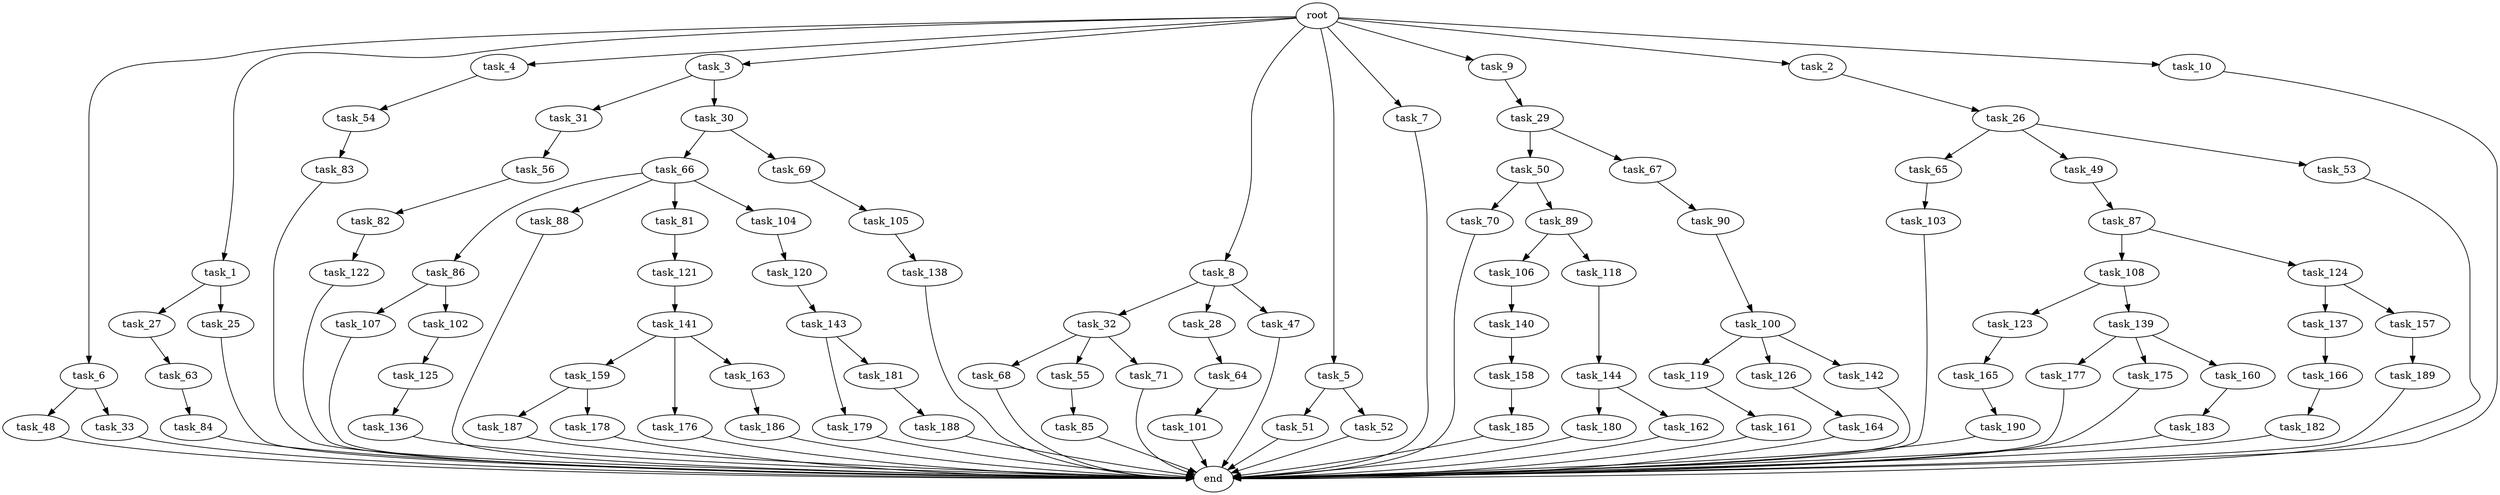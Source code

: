 digraph G {
  task_6 [size="1.024000"];
  task_136 [size="137438953.472000"];
  task_187 [size="309237645.312000"];
  task_123 [size="309237645.312000"];
  task_66 [size="858993459.200000"];
  task_1 [size="1.024000"];
  task_82 [size="34359738.368000"];
  task_159 [size="309237645.312000"];
  task_68 [size="214748364.800000"];
  task_119 [size="137438953.472000"];
  task_190 [size="549755813.888000"];
  task_65 [size="77309411.328000"];
  task_83 [size="309237645.312000"];
  root [size="0.000000"];
  task_63 [size="77309411.328000"];
  task_176 [size="309237645.312000"];
  task_179 [size="549755813.888000"];
  task_144 [size="695784701.952000"];
  task_84 [size="420906795.008000"];
  task_4 [size="1.024000"];
  task_3 [size="1.024000"];
  task_86 [size="420906795.008000"];
  task_189 [size="420906795.008000"];
  task_85 [size="420906795.008000"];
  task_101 [size="34359738.368000"];
  task_178 [size="309237645.312000"];
  task_182 [size="309237645.312000"];
  task_8 [size="1.024000"];
  task_120 [size="695784701.952000"];
  task_27 [size="420906795.008000"];
  task_177 [size="549755813.888000"];
  task_5 [size="1.024000"];
  task_166 [size="214748364.800000"];
  task_107 [size="695784701.952000"];
  task_49 [size="77309411.328000"];
  task_161 [size="77309411.328000"];
  task_54 [size="34359738.368000"];
  task_32 [size="420906795.008000"];
  task_88 [size="420906795.008000"];
  task_55 [size="214748364.800000"];
  task_100 [size="549755813.888000"];
  task_7 [size="1.024000"];
  task_188 [size="549755813.888000"];
  task_53 [size="77309411.328000"];
  task_181 [size="549755813.888000"];
  task_126 [size="137438953.472000"];
  task_51 [size="420906795.008000"];
  task_31 [size="858993459.200000"];
  task_186 [size="858993459.200000"];
  task_28 [size="420906795.008000"];
  task_142 [size="137438953.472000"];
  task_9 [size="1.024000"];
  task_137 [size="309237645.312000"];
  task_180 [size="695784701.952000"];
  task_121 [size="858993459.200000"];
  task_175 [size="549755813.888000"];
  task_141 [size="309237645.312000"];
  task_90 [size="420906795.008000"];
  task_162 [size="695784701.952000"];
  task_26 [size="214748364.800000"];
  task_143 [size="309237645.312000"];
  task_2 [size="1.024000"];
  task_106 [size="214748364.800000"];
  task_105 [size="214748364.800000"];
  task_118 [size="214748364.800000"];
  task_81 [size="420906795.008000"];
  task_52 [size="420906795.008000"];
  task_87 [size="137438953.472000"];
  task_50 [size="214748364.800000"];
  task_122 [size="420906795.008000"];
  task_104 [size="420906795.008000"];
  task_158 [size="137438953.472000"];
  task_160 [size="549755813.888000"];
  task_103 [size="858993459.200000"];
  task_70 [size="309237645.312000"];
  task_165 [size="34359738.368000"];
  task_30 [size="858993459.200000"];
  task_67 [size="214748364.800000"];
  task_48 [size="695784701.952000"];
  task_10 [size="1.024000"];
  task_164 [size="695784701.952000"];
  task_185 [size="77309411.328000"];
  task_64 [size="77309411.328000"];
  task_163 [size="309237645.312000"];
  task_29 [size="695784701.952000"];
  task_56 [size="309237645.312000"];
  task_102 [size="695784701.952000"];
  task_183 [size="137438953.472000"];
  task_25 [size="420906795.008000"];
  task_139 [size="309237645.312000"];
  task_33 [size="695784701.952000"];
  task_47 [size="420906795.008000"];
  task_69 [size="858993459.200000"];
  task_140 [size="420906795.008000"];
  task_108 [size="34359738.368000"];
  end [size="0.000000"];
  task_71 [size="214748364.800000"];
  task_89 [size="309237645.312000"];
  task_124 [size="34359738.368000"];
  task_125 [size="858993459.200000"];
  task_138 [size="420906795.008000"];
  task_157 [size="309237645.312000"];

  task_6 -> task_48 [size="679477248.000000"];
  task_6 -> task_33 [size="679477248.000000"];
  task_136 -> end [size="1.000000"];
  task_187 -> end [size="1.000000"];
  task_123 -> task_165 [size="33554432.000000"];
  task_66 -> task_86 [size="411041792.000000"];
  task_66 -> task_81 [size="411041792.000000"];
  task_66 -> task_104 [size="411041792.000000"];
  task_66 -> task_88 [size="411041792.000000"];
  task_1 -> task_27 [size="411041792.000000"];
  task_1 -> task_25 [size="411041792.000000"];
  task_82 -> task_122 [size="411041792.000000"];
  task_159 -> task_187 [size="301989888.000000"];
  task_159 -> task_178 [size="301989888.000000"];
  task_68 -> end [size="1.000000"];
  task_119 -> task_161 [size="75497472.000000"];
  task_190 -> end [size="1.000000"];
  task_65 -> task_103 [size="838860800.000000"];
  task_83 -> end [size="1.000000"];
  root -> task_2 [size="1.000000"];
  root -> task_6 [size="1.000000"];
  root -> task_7 [size="1.000000"];
  root -> task_4 [size="1.000000"];
  root -> task_3 [size="1.000000"];
  root -> task_5 [size="1.000000"];
  root -> task_1 [size="1.000000"];
  root -> task_8 [size="1.000000"];
  root -> task_9 [size="1.000000"];
  root -> task_10 [size="1.000000"];
  task_63 -> task_84 [size="411041792.000000"];
  task_176 -> end [size="1.000000"];
  task_179 -> end [size="1.000000"];
  task_144 -> task_180 [size="679477248.000000"];
  task_144 -> task_162 [size="679477248.000000"];
  task_84 -> end [size="1.000000"];
  task_4 -> task_54 [size="33554432.000000"];
  task_3 -> task_31 [size="838860800.000000"];
  task_3 -> task_30 [size="838860800.000000"];
  task_86 -> task_107 [size="679477248.000000"];
  task_86 -> task_102 [size="679477248.000000"];
  task_189 -> end [size="1.000000"];
  task_85 -> end [size="1.000000"];
  task_101 -> end [size="1.000000"];
  task_178 -> end [size="1.000000"];
  task_182 -> end [size="1.000000"];
  task_8 -> task_32 [size="411041792.000000"];
  task_8 -> task_28 [size="411041792.000000"];
  task_8 -> task_47 [size="411041792.000000"];
  task_120 -> task_143 [size="301989888.000000"];
  task_27 -> task_63 [size="75497472.000000"];
  task_177 -> end [size="1.000000"];
  task_5 -> task_52 [size="411041792.000000"];
  task_5 -> task_51 [size="411041792.000000"];
  task_166 -> task_182 [size="301989888.000000"];
  task_107 -> end [size="1.000000"];
  task_49 -> task_87 [size="134217728.000000"];
  task_161 -> end [size="1.000000"];
  task_54 -> task_83 [size="301989888.000000"];
  task_32 -> task_55 [size="209715200.000000"];
  task_32 -> task_71 [size="209715200.000000"];
  task_32 -> task_68 [size="209715200.000000"];
  task_88 -> end [size="1.000000"];
  task_55 -> task_85 [size="411041792.000000"];
  task_100 -> task_142 [size="134217728.000000"];
  task_100 -> task_126 [size="134217728.000000"];
  task_100 -> task_119 [size="134217728.000000"];
  task_7 -> end [size="1.000000"];
  task_188 -> end [size="1.000000"];
  task_53 -> end [size="1.000000"];
  task_181 -> task_188 [size="536870912.000000"];
  task_126 -> task_164 [size="679477248.000000"];
  task_51 -> end [size="1.000000"];
  task_31 -> task_56 [size="301989888.000000"];
  task_186 -> end [size="1.000000"];
  task_28 -> task_64 [size="75497472.000000"];
  task_142 -> end [size="1.000000"];
  task_9 -> task_29 [size="679477248.000000"];
  task_137 -> task_166 [size="209715200.000000"];
  task_180 -> end [size="1.000000"];
  task_121 -> task_141 [size="301989888.000000"];
  task_175 -> end [size="1.000000"];
  task_141 -> task_176 [size="301989888.000000"];
  task_141 -> task_159 [size="301989888.000000"];
  task_141 -> task_163 [size="301989888.000000"];
  task_90 -> task_100 [size="536870912.000000"];
  task_162 -> end [size="1.000000"];
  task_26 -> task_53 [size="75497472.000000"];
  task_26 -> task_65 [size="75497472.000000"];
  task_26 -> task_49 [size="75497472.000000"];
  task_143 -> task_181 [size="536870912.000000"];
  task_143 -> task_179 [size="536870912.000000"];
  task_2 -> task_26 [size="209715200.000000"];
  task_106 -> task_140 [size="411041792.000000"];
  task_105 -> task_138 [size="411041792.000000"];
  task_118 -> task_144 [size="679477248.000000"];
  task_81 -> task_121 [size="838860800.000000"];
  task_52 -> end [size="1.000000"];
  task_87 -> task_108 [size="33554432.000000"];
  task_87 -> task_124 [size="33554432.000000"];
  task_50 -> task_89 [size="301989888.000000"];
  task_50 -> task_70 [size="301989888.000000"];
  task_122 -> end [size="1.000000"];
  task_104 -> task_120 [size="679477248.000000"];
  task_158 -> task_185 [size="75497472.000000"];
  task_160 -> task_183 [size="134217728.000000"];
  task_103 -> end [size="1.000000"];
  task_70 -> end [size="1.000000"];
  task_165 -> task_190 [size="536870912.000000"];
  task_30 -> task_66 [size="838860800.000000"];
  task_30 -> task_69 [size="838860800.000000"];
  task_67 -> task_90 [size="411041792.000000"];
  task_48 -> end [size="1.000000"];
  task_10 -> end [size="1.000000"];
  task_164 -> end [size="1.000000"];
  task_185 -> end [size="1.000000"];
  task_64 -> task_101 [size="33554432.000000"];
  task_163 -> task_186 [size="838860800.000000"];
  task_29 -> task_67 [size="209715200.000000"];
  task_29 -> task_50 [size="209715200.000000"];
  task_56 -> task_82 [size="33554432.000000"];
  task_102 -> task_125 [size="838860800.000000"];
  task_183 -> end [size="1.000000"];
  task_25 -> end [size="1.000000"];
  task_139 -> task_177 [size="536870912.000000"];
  task_139 -> task_175 [size="536870912.000000"];
  task_139 -> task_160 [size="536870912.000000"];
  task_33 -> end [size="1.000000"];
  task_47 -> end [size="1.000000"];
  task_69 -> task_105 [size="209715200.000000"];
  task_140 -> task_158 [size="134217728.000000"];
  task_108 -> task_139 [size="301989888.000000"];
  task_108 -> task_123 [size="301989888.000000"];
  task_71 -> end [size="1.000000"];
  task_89 -> task_106 [size="209715200.000000"];
  task_89 -> task_118 [size="209715200.000000"];
  task_124 -> task_137 [size="301989888.000000"];
  task_124 -> task_157 [size="301989888.000000"];
  task_125 -> task_136 [size="134217728.000000"];
  task_138 -> end [size="1.000000"];
  task_157 -> task_189 [size="411041792.000000"];
}
